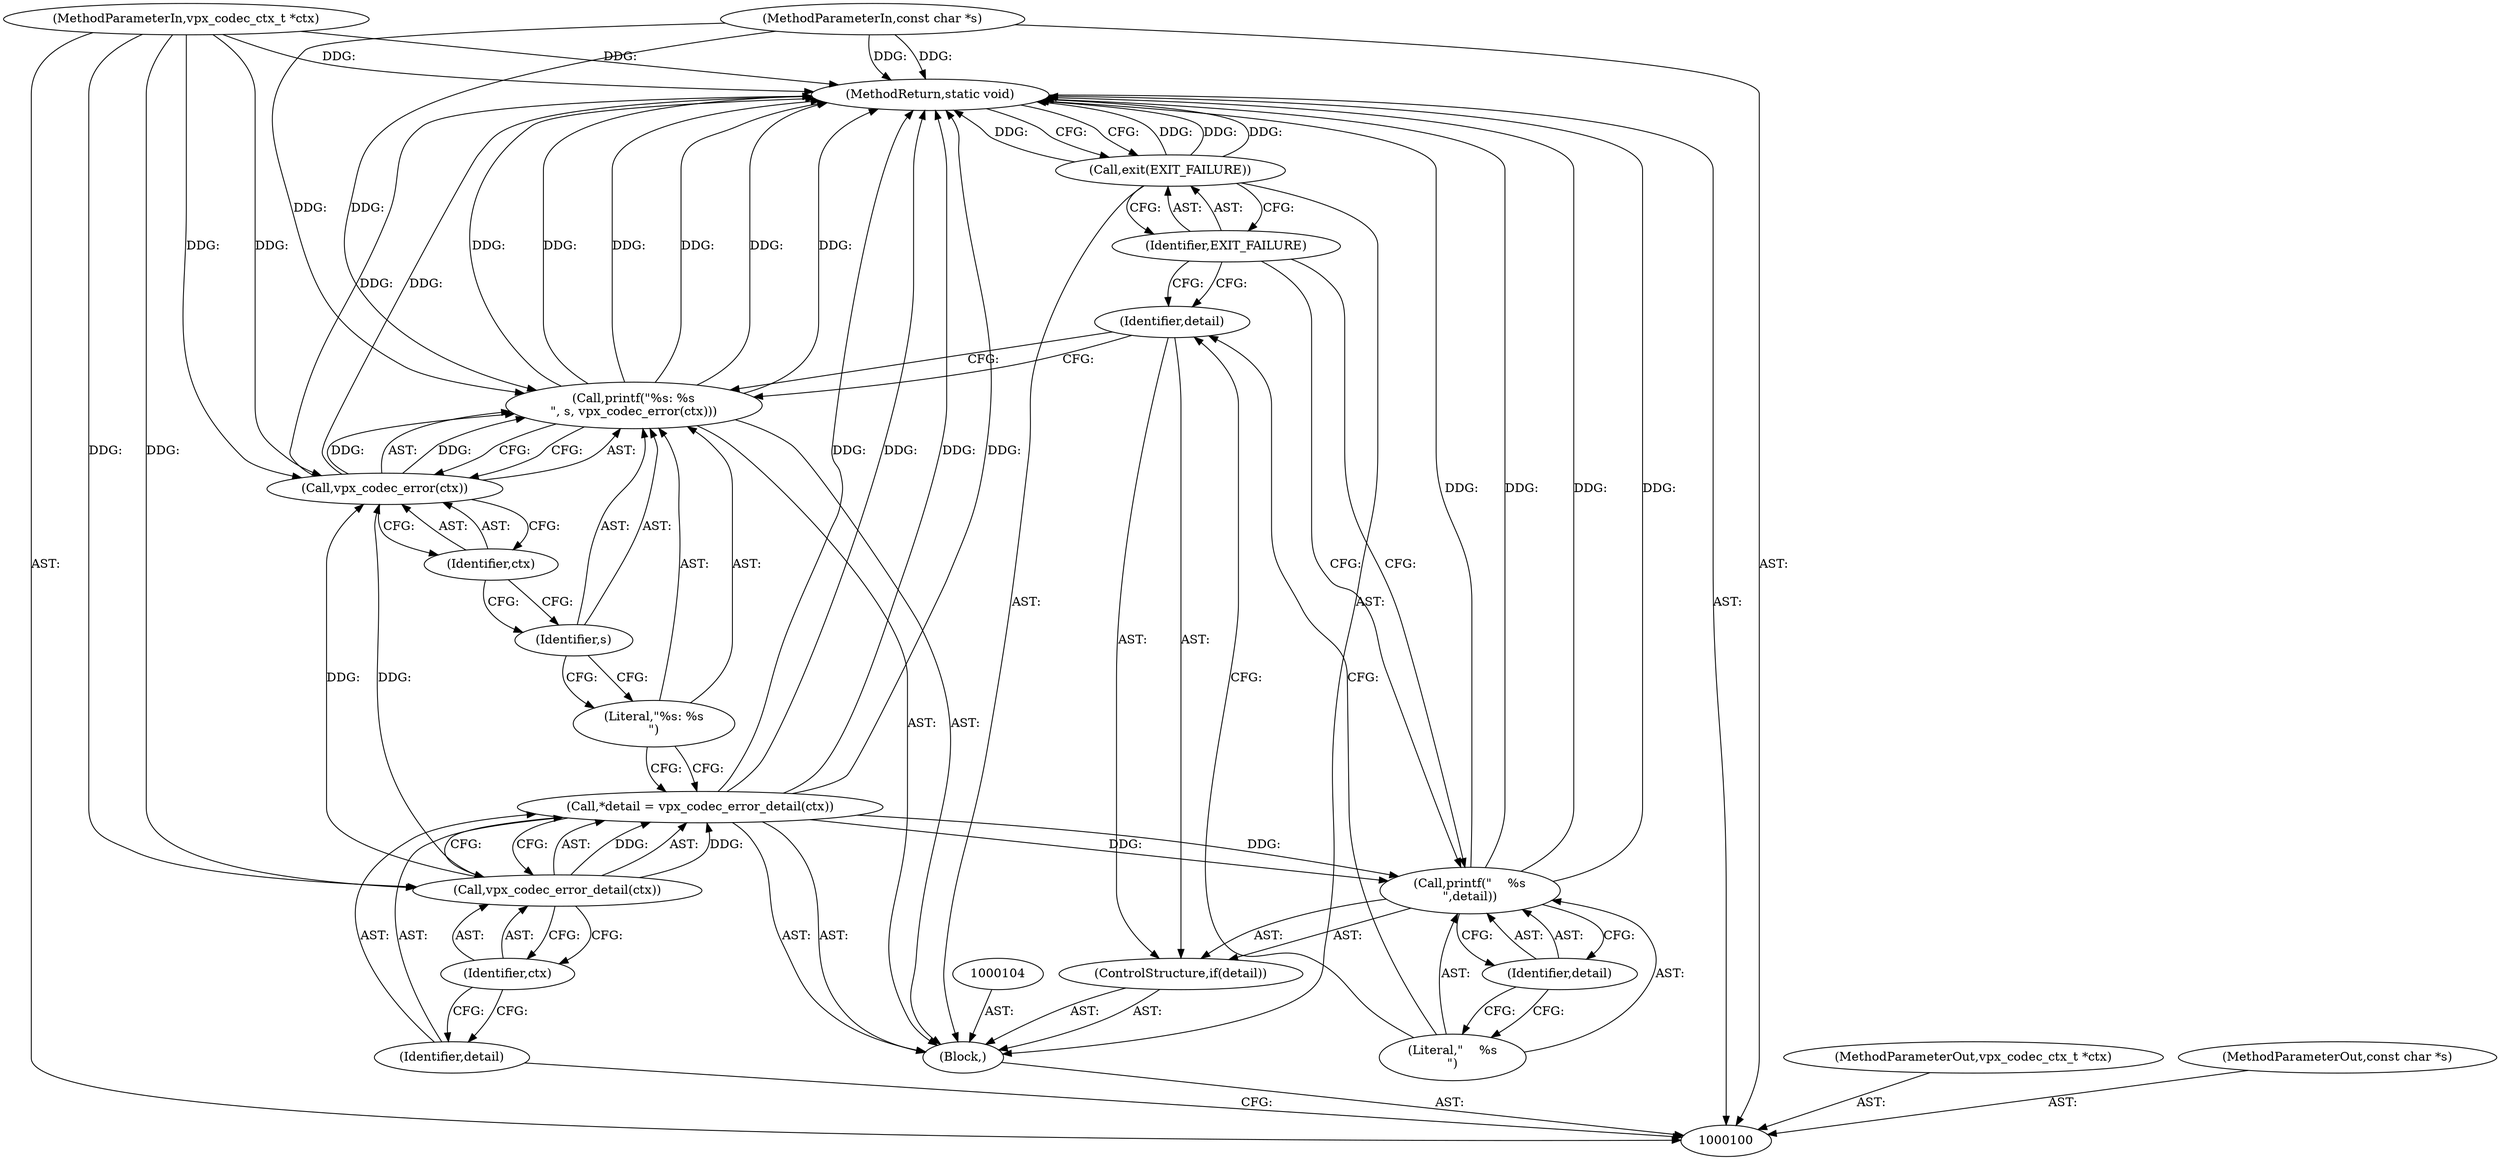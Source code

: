 digraph "1_Android_5a9753fca56f0eeb9f61e342b2fccffc364f9426_21" {
"1000121" [label="(MethodReturn,static void)"];
"1000101" [label="(MethodParameterIn,vpx_codec_ctx_t *ctx)"];
"1000151" [label="(MethodParameterOut,vpx_codec_ctx_t *ctx)"];
"1000102" [label="(MethodParameterIn,const char *s)"];
"1000152" [label="(MethodParameterOut,const char *s)"];
"1000103" [label="(Block,)"];
"1000105" [label="(Call,*detail = vpx_codec_error_detail(ctx))"];
"1000106" [label="(Identifier,detail)"];
"1000107" [label="(Call,vpx_codec_error_detail(ctx))"];
"1000108" [label="(Identifier,ctx)"];
"1000110" [label="(Literal,\"%s: %s\n\")"];
"1000111" [label="(Identifier,s)"];
"1000112" [label="(Call,vpx_codec_error(ctx))"];
"1000109" [label="(Call,printf(\"%s: %s\n\", s, vpx_codec_error(ctx)))"];
"1000113" [label="(Identifier,ctx)"];
"1000114" [label="(ControlStructure,if(detail))"];
"1000115" [label="(Identifier,detail)"];
"1000117" [label="(Literal,\"    %s\n\")"];
"1000118" [label="(Identifier,detail)"];
"1000116" [label="(Call,printf(\"    %s\n\",detail))"];
"1000119" [label="(Call,exit(EXIT_FAILURE))"];
"1000120" [label="(Identifier,EXIT_FAILURE)"];
"1000121" -> "1000100"  [label="AST: "];
"1000121" -> "1000119"  [label="CFG: "];
"1000105" -> "1000121"  [label="DDG: "];
"1000105" -> "1000121"  [label="DDG: "];
"1000116" -> "1000121"  [label="DDG: "];
"1000116" -> "1000121"  [label="DDG: "];
"1000119" -> "1000121"  [label="DDG: "];
"1000119" -> "1000121"  [label="DDG: "];
"1000102" -> "1000121"  [label="DDG: "];
"1000109" -> "1000121"  [label="DDG: "];
"1000109" -> "1000121"  [label="DDG: "];
"1000109" -> "1000121"  [label="DDG: "];
"1000112" -> "1000121"  [label="DDG: "];
"1000101" -> "1000121"  [label="DDG: "];
"1000101" -> "1000100"  [label="AST: "];
"1000101" -> "1000121"  [label="DDG: "];
"1000101" -> "1000107"  [label="DDG: "];
"1000101" -> "1000112"  [label="DDG: "];
"1000151" -> "1000100"  [label="AST: "];
"1000102" -> "1000100"  [label="AST: "];
"1000102" -> "1000121"  [label="DDG: "];
"1000102" -> "1000109"  [label="DDG: "];
"1000152" -> "1000100"  [label="AST: "];
"1000103" -> "1000100"  [label="AST: "];
"1000104" -> "1000103"  [label="AST: "];
"1000105" -> "1000103"  [label="AST: "];
"1000109" -> "1000103"  [label="AST: "];
"1000114" -> "1000103"  [label="AST: "];
"1000119" -> "1000103"  [label="AST: "];
"1000105" -> "1000103"  [label="AST: "];
"1000105" -> "1000107"  [label="CFG: "];
"1000106" -> "1000105"  [label="AST: "];
"1000107" -> "1000105"  [label="AST: "];
"1000110" -> "1000105"  [label="CFG: "];
"1000105" -> "1000121"  [label="DDG: "];
"1000105" -> "1000121"  [label="DDG: "];
"1000107" -> "1000105"  [label="DDG: "];
"1000105" -> "1000116"  [label="DDG: "];
"1000106" -> "1000105"  [label="AST: "];
"1000106" -> "1000100"  [label="CFG: "];
"1000108" -> "1000106"  [label="CFG: "];
"1000107" -> "1000105"  [label="AST: "];
"1000107" -> "1000108"  [label="CFG: "];
"1000108" -> "1000107"  [label="AST: "];
"1000105" -> "1000107"  [label="CFG: "];
"1000107" -> "1000105"  [label="DDG: "];
"1000101" -> "1000107"  [label="DDG: "];
"1000107" -> "1000112"  [label="DDG: "];
"1000108" -> "1000107"  [label="AST: "];
"1000108" -> "1000106"  [label="CFG: "];
"1000107" -> "1000108"  [label="CFG: "];
"1000110" -> "1000109"  [label="AST: "];
"1000110" -> "1000105"  [label="CFG: "];
"1000111" -> "1000110"  [label="CFG: "];
"1000111" -> "1000109"  [label="AST: "];
"1000111" -> "1000110"  [label="CFG: "];
"1000113" -> "1000111"  [label="CFG: "];
"1000112" -> "1000109"  [label="AST: "];
"1000112" -> "1000113"  [label="CFG: "];
"1000113" -> "1000112"  [label="AST: "];
"1000109" -> "1000112"  [label="CFG: "];
"1000112" -> "1000121"  [label="DDG: "];
"1000112" -> "1000109"  [label="DDG: "];
"1000107" -> "1000112"  [label="DDG: "];
"1000101" -> "1000112"  [label="DDG: "];
"1000109" -> "1000103"  [label="AST: "];
"1000109" -> "1000112"  [label="CFG: "];
"1000110" -> "1000109"  [label="AST: "];
"1000111" -> "1000109"  [label="AST: "];
"1000112" -> "1000109"  [label="AST: "];
"1000115" -> "1000109"  [label="CFG: "];
"1000109" -> "1000121"  [label="DDG: "];
"1000109" -> "1000121"  [label="DDG: "];
"1000109" -> "1000121"  [label="DDG: "];
"1000102" -> "1000109"  [label="DDG: "];
"1000112" -> "1000109"  [label="DDG: "];
"1000113" -> "1000112"  [label="AST: "];
"1000113" -> "1000111"  [label="CFG: "];
"1000112" -> "1000113"  [label="CFG: "];
"1000114" -> "1000103"  [label="AST: "];
"1000115" -> "1000114"  [label="AST: "];
"1000116" -> "1000114"  [label="AST: "];
"1000115" -> "1000114"  [label="AST: "];
"1000115" -> "1000109"  [label="CFG: "];
"1000117" -> "1000115"  [label="CFG: "];
"1000120" -> "1000115"  [label="CFG: "];
"1000117" -> "1000116"  [label="AST: "];
"1000117" -> "1000115"  [label="CFG: "];
"1000118" -> "1000117"  [label="CFG: "];
"1000118" -> "1000116"  [label="AST: "];
"1000118" -> "1000117"  [label="CFG: "];
"1000116" -> "1000118"  [label="CFG: "];
"1000116" -> "1000114"  [label="AST: "];
"1000116" -> "1000118"  [label="CFG: "];
"1000117" -> "1000116"  [label="AST: "];
"1000118" -> "1000116"  [label="AST: "];
"1000120" -> "1000116"  [label="CFG: "];
"1000116" -> "1000121"  [label="DDG: "];
"1000116" -> "1000121"  [label="DDG: "];
"1000105" -> "1000116"  [label="DDG: "];
"1000119" -> "1000103"  [label="AST: "];
"1000119" -> "1000120"  [label="CFG: "];
"1000120" -> "1000119"  [label="AST: "];
"1000121" -> "1000119"  [label="CFG: "];
"1000119" -> "1000121"  [label="DDG: "];
"1000119" -> "1000121"  [label="DDG: "];
"1000120" -> "1000119"  [label="AST: "];
"1000120" -> "1000116"  [label="CFG: "];
"1000120" -> "1000115"  [label="CFG: "];
"1000119" -> "1000120"  [label="CFG: "];
}
